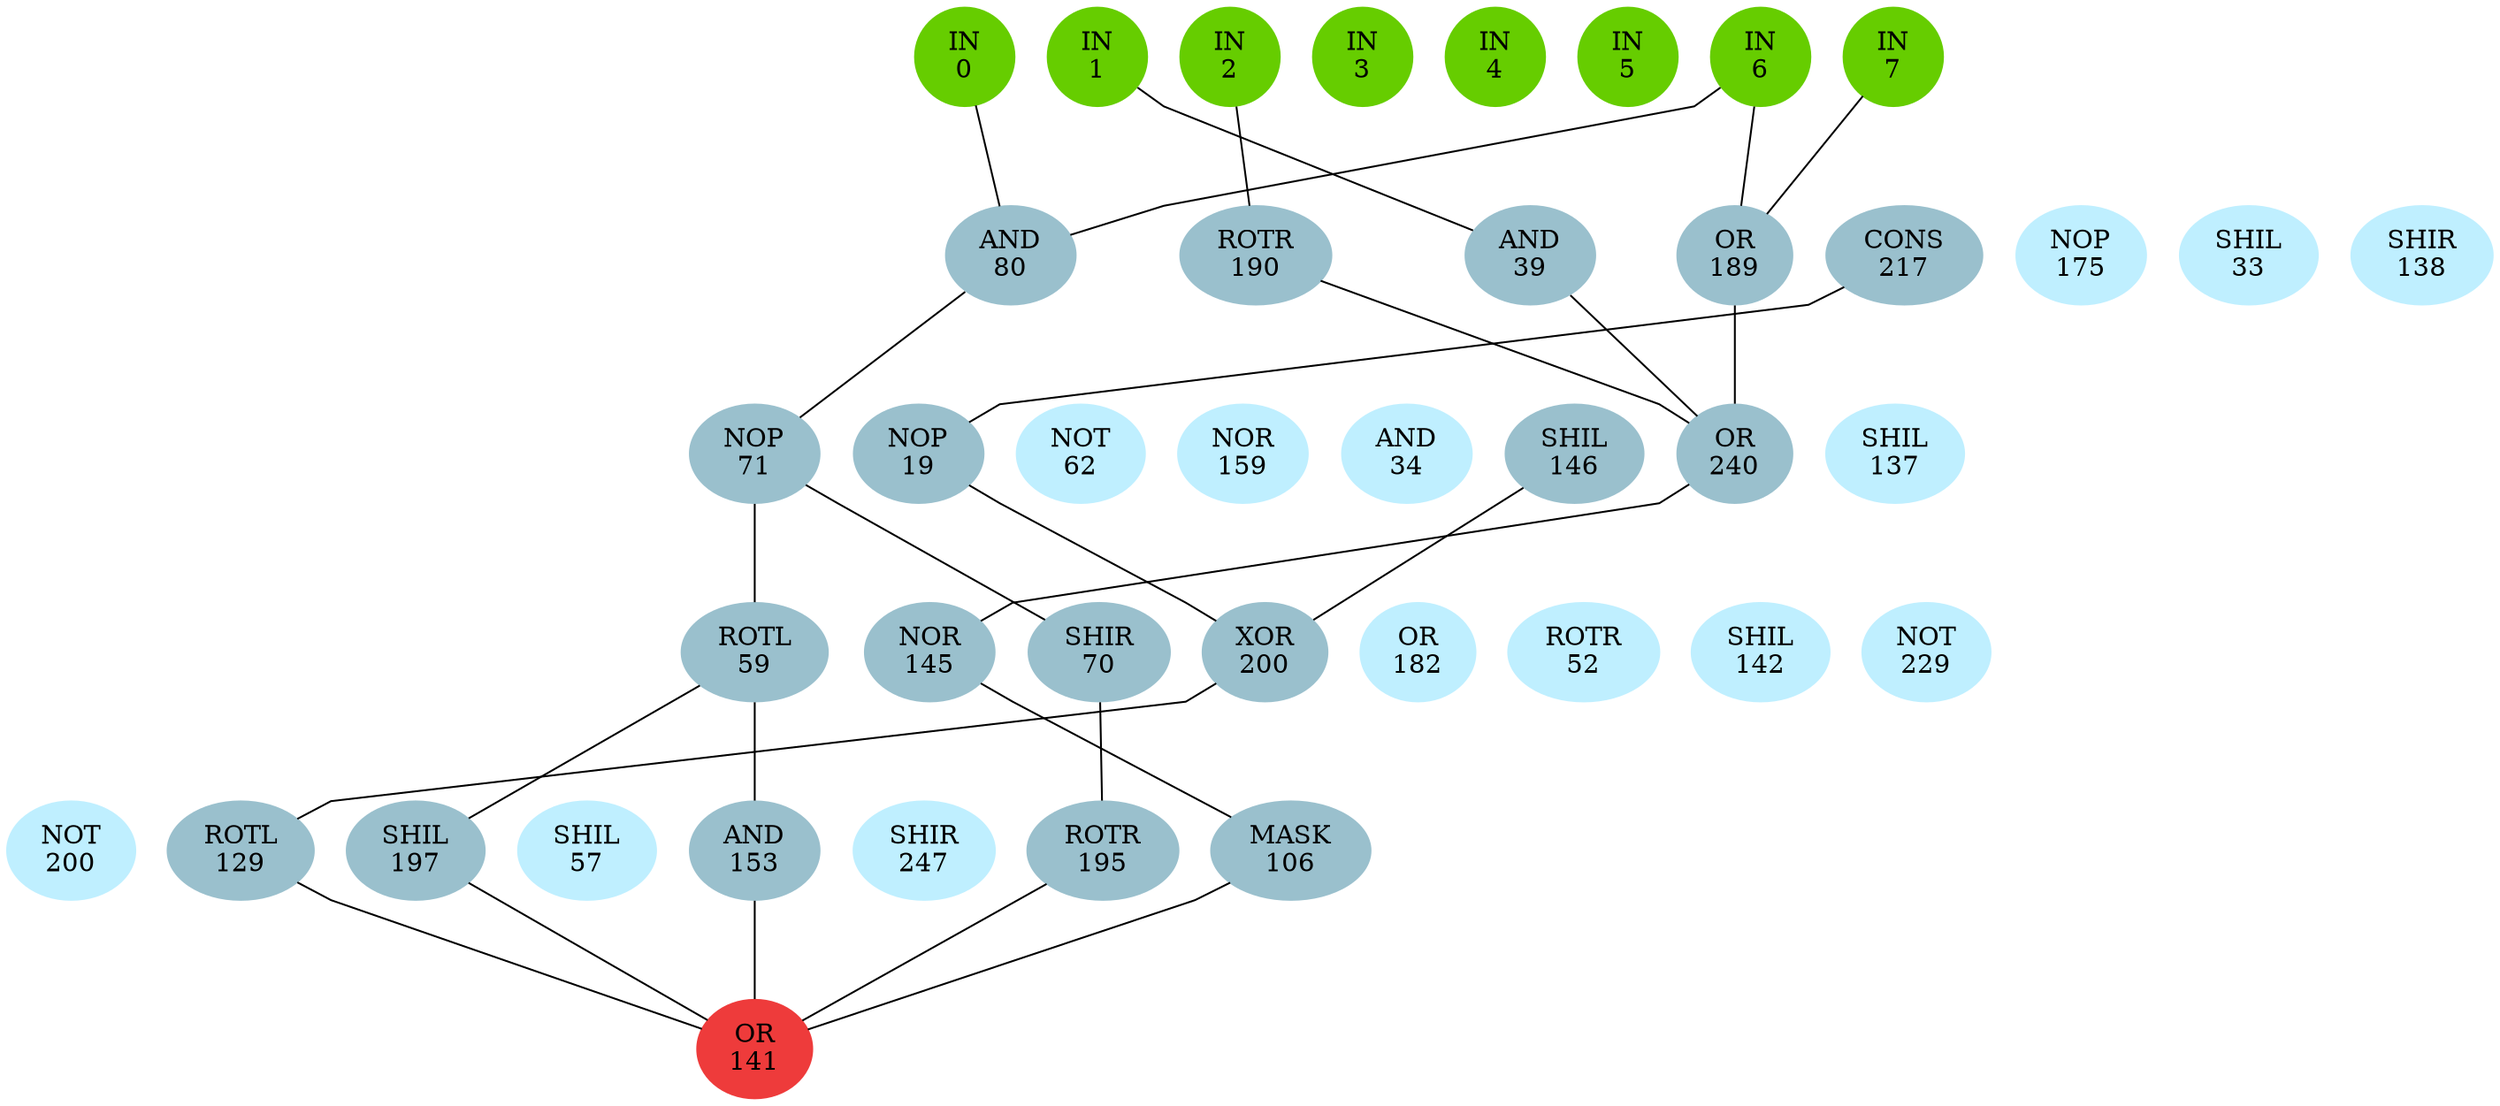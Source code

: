 graph EACircuit {
rankdir=BT;
ranksep=0.75;
ordering=out;
splines=polyline;
node [style=filled, color=lightblue2];

{ rank=same;
node [color=chartreuse3];
"-1_0"[label="IN\n0"];
node [color=chartreuse3];
"-1_1"[label="IN\n1"];
node [color=chartreuse3];
"-1_2"[label="IN\n2"];
node [color=chartreuse3];
"-1_3"[label="IN\n3"];
node [color=chartreuse3];
"-1_4"[label="IN\n4"];
node [color=chartreuse3];
"-1_5"[label="IN\n5"];
node [color=chartreuse3];
"-1_6"[label="IN\n6"];
node [color=chartreuse3];
"-1_7"[label="IN\n7"];
}
{ rank=same;
node [color=lightblue3];
"0_0"[label="AND\n80"];
node [color=lightblue3];
"0_1"[label="ROTR\n190"];
node [color=lightblue3];
"0_2"[label="AND\n39"];
node [color=lightblue3];
"0_3"[label="OR\n189"];
node [color=lightblue3];
"0_4"[label="CONS\n217"];
node [color=lightblue1];
"0_5"[label="NOP\n175"];
node [color=lightblue1];
"0_6"[label="SHIL\n33"];
node [color=lightblue1];
"0_7"[label="SHIR\n138"];
}
{ rank=same;
node [color=lightblue3];
"1_0"[label="NOP\n71"];
node [color=lightblue3];
"1_1"[label="NOP\n19"];
node [color=lightblue1];
"1_2"[label="NOT\n62"];
node [color=lightblue1];
"1_3"[label="NOR\n159"];
node [color=lightblue1];
"1_4"[label="AND\n34"];
node [color=lightblue3];
"1_5"[label="SHIL\n146"];
node [color=lightblue3];
"1_6"[label="OR\n240"];
node [color=lightblue1];
"1_7"[label="SHIL\n137"];
}
{ rank=same;
node [color=lightblue3];
"2_0"[label="ROTL\n59"];
node [color=lightblue3];
"2_1"[label="NOR\n145"];
node [color=lightblue3];
"2_2"[label="SHIR\n70"];
node [color=lightblue3];
"2_3"[label="XOR\n200"];
node [color=lightblue1];
"2_4"[label="OR\n182"];
node [color=lightblue1];
"2_5"[label="ROTR\n52"];
node [color=lightblue1];
"2_6"[label="SHIL\n142"];
node [color=lightblue1];
"2_7"[label="NOT\n229"];
}
{ rank=same;
node [color=lightblue1];
"3_0"[label="NOT\n200"];
node [color=lightblue3];
"3_1"[label="ROTL\n129"];
node [color=lightblue3];
"3_2"[label="SHIL\n197"];
node [color=lightblue1];
"3_3"[label="SHIL\n57"];
node [color=lightblue3];
"3_4"[label="AND\n153"];
node [color=lightblue1];
"3_5"[label="SHIR\n247"];
node [color=lightblue3];
"3_6"[label="ROTR\n195"];
node [color=lightblue3];
"3_7"[label="MASK\n106"];
}
{ rank=same;
node [color=brown2];
"4_0"[label="OR\n141"];
}
edge[style=invis];
"-1_0" -- "-1_1" -- "-1_2" -- "-1_3" -- "-1_4" -- "-1_5" -- "-1_6" -- "-1_7";
"0_0" -- "0_1" -- "0_2" -- "0_3" -- "0_4" -- "0_5" -- "0_6" -- "0_7";
"1_0" -- "1_1" -- "1_2" -- "1_3" -- "1_4" -- "1_5" -- "1_6" -- "1_7";
"2_0" -- "2_1" -- "2_2" -- "2_3" -- "2_4" -- "2_5" -- "2_6" -- "2_7";
"3_0" -- "3_1" -- "3_2" -- "3_3" -- "3_4" -- "3_5" -- "3_6" -- "3_7";
"4_0" -- "4_0";
edge[style=solid];
"0_0" -- "-1_0";
"0_0" -- "-1_6";
"0_1" -- "-1_2";
"0_2" -- "-1_1";
"0_3" -- "-1_6";
"0_3" -- "-1_7";
"1_0" -- "0_0";
"1_1" -- "0_4";
"1_6" -- "0_1";
"1_6" -- "0_2";
"1_6" -- "0_3";
"2_0" -- "1_0";
"2_1" -- "1_6";
"2_2" -- "1_0";
"2_3" -- "1_1";
"2_3" -- "1_5";
"3_1" -- "2_3";
"3_2" -- "2_0";
"3_4" -- "2_0";
"3_6" -- "2_2";
"3_7" -- "2_1";
"4_0" -- "3_1";
"4_0" -- "3_2";
"4_0" -- "3_4";
"4_0" -- "3_6";
"4_0" -- "3_7";
}